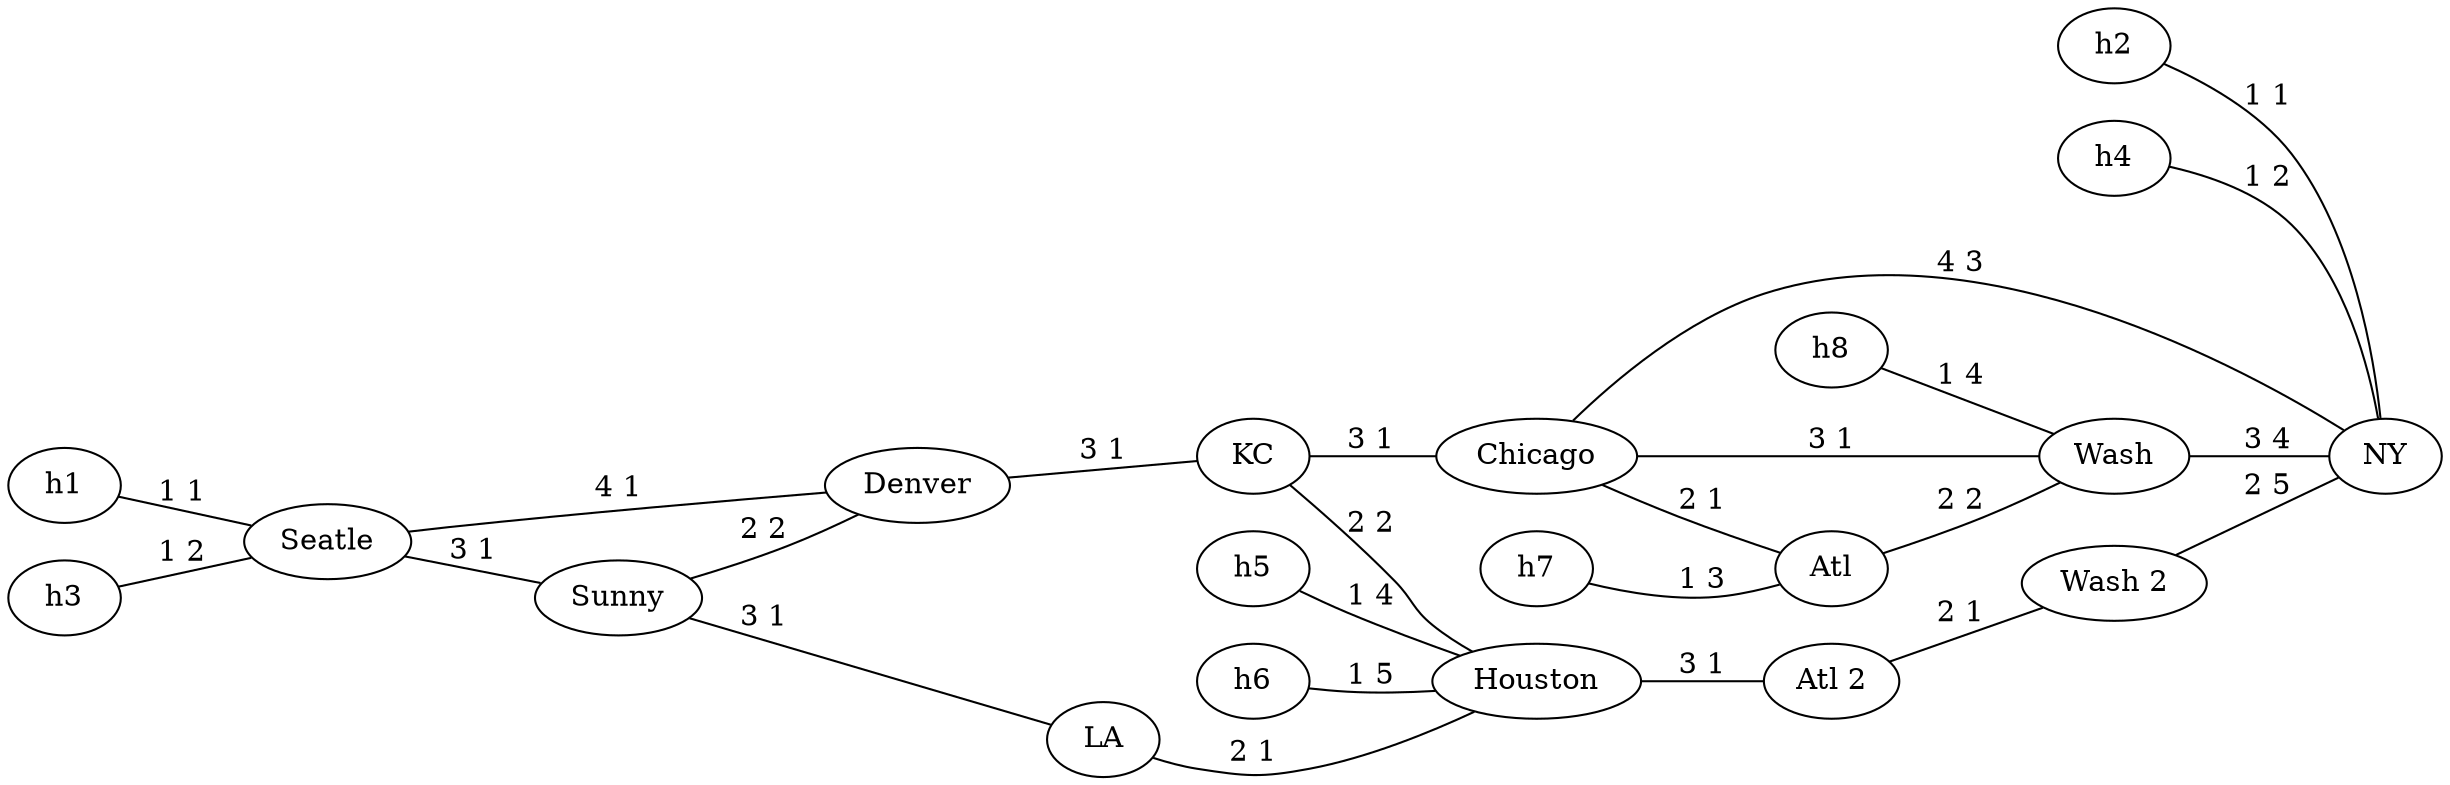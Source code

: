 graph Network {
    rankdir = LR;
    target = " ";

    h1 []
    h2 []
    h3 []
    h4 []
    h5 []
    h6 []
    h7 []
    h8 []
    s1 [group=switches, label="Seatle"]
    s2 [group=switches, label="Sunny"]
    s3 [group=switches, label="Denver"]
    s4 [group=switches, label="LA"]
    s5 [group=switches, label="KC"]
    s6 [group=switches, label="Houston"]
    s7 [group=switches, label="Chicago"]
    s8 [group=switches, label="Atl"]
    s9 [group=switches, label="Atl 2"]
    s10 [group=switches, label="Wash"]
    s11 [group=switches, label="Wash 2"]
    s12 [group=switches, label="NY"]

    h1 -- s1 [label="1 1"]
    h3 -- s1 [label="1 2"]
    h2 -- s12 [label="1 1"]
    h4 -- s12 [label="1 2"]
    h5 -- s6  [label="1 4"]
    h6 -- s6  [label="1 5"]
    h7 -- s8  [label="1 3"]
    h8 -- s10 [label="1 4"] 
    s1 -- s2 [label="3 1"]
    s1 -- s3 [label="4 1"]
    s2 -- s3 [label="2 2"]
    s2 -- s4 [label="3 1"]
    s3 -- s5 [label="3 1"]
    s4 -- s6 [label="2 1"]
    s5 -- s6 [label="2 2"]
    s5 -- s7 [label="3 1"]
    s6 -- s9 [label="3 1"]
    s7 -- s8 [label="2 1"]
    s7 -- s10 [label="3 1"]
    s7 -- s12 [label="4 3"]
    s8 -- s10 [label="2 2"]
    s9 -- s11 [label="2 1"]
    s10 -- s12 [label="3 4"]
    s11 -- s12 [label="2 5"]

}

